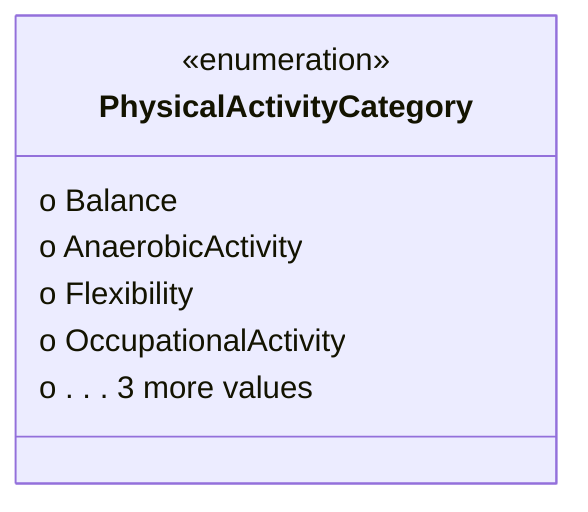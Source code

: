 classDiagram
  class PhysicalActivityCategory {
<<enumeration>>
  o Balance
  o AnaerobicActivity
  o Flexibility
  o OccupationalActivity
  o . . . 3 more values
 }